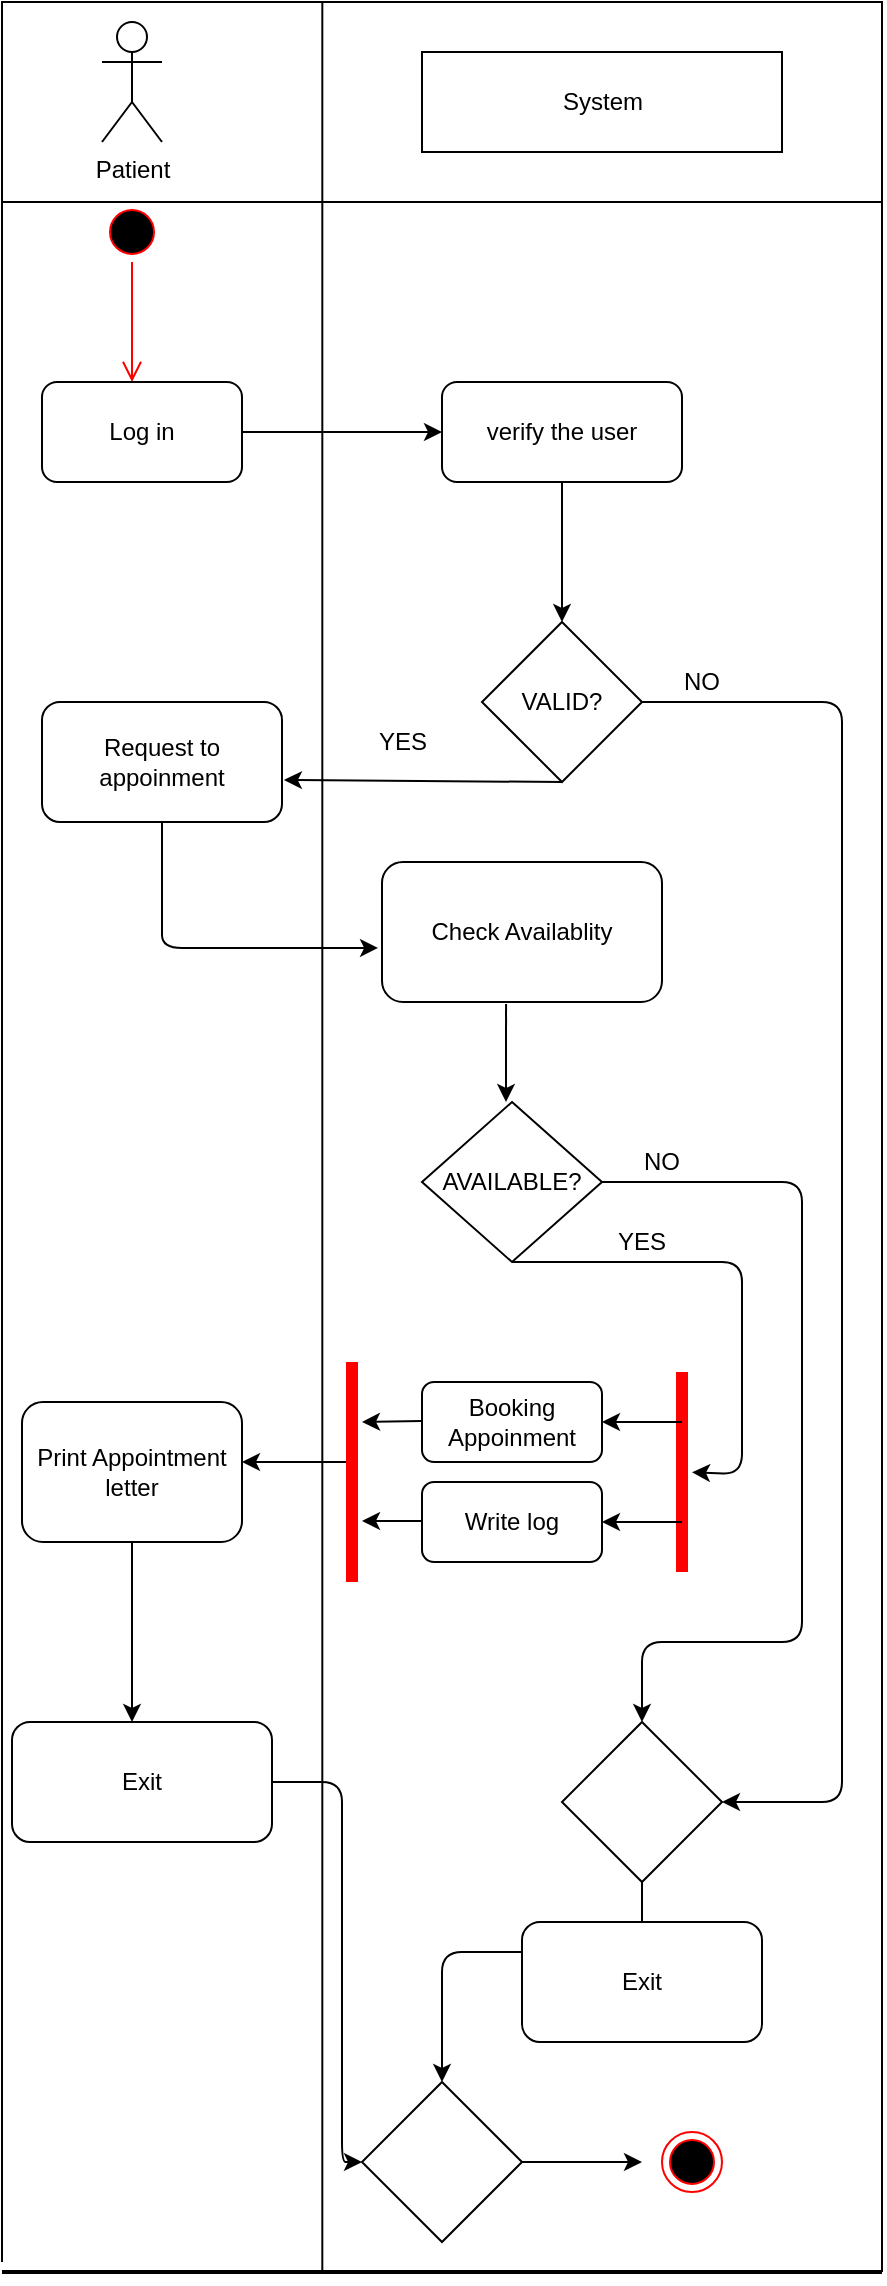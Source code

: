 <mxfile version="13.9.9" type="device"><diagram id="YHtEMxaH0obg-OAlYDt0" name="Page-1"><mxGraphModel dx="868" dy="510" grid="1" gridSize="10" guides="1" tooltips="1" connect="1" arrows="1" fold="1" page="1" pageScale="1" pageWidth="850" pageHeight="1100" math="0" shadow="0"><root><mxCell id="0"/><mxCell id="1" parent="0"/><mxCell id="5PjwPKYgz1GRgQlApczm-1" value="" style="rounded=0;whiteSpace=wrap;html=1;" vertex="1" parent="1"><mxGeometry x="40" y="20" width="440" height="100" as="geometry"/></mxCell><mxCell id="5PjwPKYgz1GRgQlApczm-2" value="" style="endArrow=none;html=1;entryX=0;entryY=0;entryDx=0;entryDy=0;" edge="1" parent="1" target="5PjwPKYgz1GRgQlApczm-1"><mxGeometry width="50" height="50" relative="1" as="geometry"><mxPoint x="40" y="1150" as="sourcePoint"/><mxPoint x="120" y="20" as="targetPoint"/></mxGeometry></mxCell><mxCell id="5PjwPKYgz1GRgQlApczm-4" value="" style="endArrow=none;html=1;exitX=0.364;exitY=0.6;exitDx=0;exitDy=0;exitPerimeter=0;entryX=0.364;entryY=0;entryDx=0;entryDy=0;entryPerimeter=0;" edge="1" parent="1" source="5PjwPKYgz1GRgQlApczm-68" target="5PjwPKYgz1GRgQlApczm-1"><mxGeometry width="50" height="50" relative="1" as="geometry"><mxPoint x="200" y="1160" as="sourcePoint"/><mxPoint x="200" y="-140" as="targetPoint"/></mxGeometry></mxCell><mxCell id="5PjwPKYgz1GRgQlApczm-6" value="Patient" style="shape=umlActor;verticalLabelPosition=bottom;verticalAlign=top;html=1;outlineConnect=0;" vertex="1" parent="1"><mxGeometry x="90" y="30" width="30" height="60" as="geometry"/></mxCell><mxCell id="5PjwPKYgz1GRgQlApczm-7" value="" style="ellipse;html=1;shape=startState;fillColor=#000000;strokeColor=#ff0000;" vertex="1" parent="1"><mxGeometry x="90" y="120" width="30" height="30" as="geometry"/></mxCell><mxCell id="5PjwPKYgz1GRgQlApczm-8" value="" style="edgeStyle=orthogonalEdgeStyle;html=1;verticalAlign=bottom;endArrow=open;endSize=8;strokeColor=#ff0000;" edge="1" source="5PjwPKYgz1GRgQlApczm-7" parent="1"><mxGeometry relative="1" as="geometry"><mxPoint x="105" y="210" as="targetPoint"/></mxGeometry></mxCell><mxCell id="5PjwPKYgz1GRgQlApczm-9" value="Log in" style="shape=rect;html=1;rounded=1;whiteSpace=wrap;align=center;" vertex="1" parent="1"><mxGeometry x="60" y="210" width="100" height="50" as="geometry"/></mxCell><mxCell id="5PjwPKYgz1GRgQlApczm-18" value="" style="endArrow=classic;html=1;exitX=1;exitY=0.5;exitDx=0;exitDy=0;rounded=1;" edge="1" parent="1" source="5PjwPKYgz1GRgQlApczm-9"><mxGeometry width="50" height="50" relative="1" as="geometry"><mxPoint x="210" y="300" as="sourcePoint"/><mxPoint x="260" y="235" as="targetPoint"/></mxGeometry></mxCell><mxCell id="5PjwPKYgz1GRgQlApczm-20" value="verify the user" style="shape=rect;html=1;rounded=1;whiteSpace=wrap;align=center;" vertex="1" parent="1"><mxGeometry x="260" y="210" width="120" height="50" as="geometry"/></mxCell><mxCell id="5PjwPKYgz1GRgQlApczm-21" value="" style="endArrow=none;html=1;strokeColor=#000000;exitX=1;exitY=0.5;exitDx=0;exitDy=0;exitPerimeter=0;entryX=1;entryY=0;entryDx=0;entryDy=0;" edge="1" parent="1" source="5PjwPKYgz1GRgQlApczm-68" target="5PjwPKYgz1GRgQlApczm-1"><mxGeometry width="50" height="50" relative="1" as="geometry"><mxPoint x="480" y="1160" as="sourcePoint"/><mxPoint x="480" y="-130" as="targetPoint"/></mxGeometry></mxCell><mxCell id="5PjwPKYgz1GRgQlApczm-22" value="System" style="html=1;dashed=0;whitespace=wrap;" vertex="1" parent="1"><mxGeometry x="250" y="45" width="180" height="50" as="geometry"/></mxCell><mxCell id="5PjwPKYgz1GRgQlApczm-25" value="" style="endArrow=classic;html=1;strokeColor=#000000;exitX=0.5;exitY=1;exitDx=0;exitDy=0;" edge="1" parent="1" source="5PjwPKYgz1GRgQlApczm-20" target="5PjwPKYgz1GRgQlApczm-26"><mxGeometry width="50" height="50" relative="1" as="geometry"><mxPoint x="470" y="320" as="sourcePoint"/><mxPoint x="495" y="340" as="targetPoint"/><Array as="points"><mxPoint x="320" y="320"/></Array></mxGeometry></mxCell><mxCell id="5PjwPKYgz1GRgQlApczm-26" value="VALID?" style="rhombus;whiteSpace=wrap;html=1;" vertex="1" parent="1"><mxGeometry x="280" y="330" width="80" height="80" as="geometry"/></mxCell><mxCell id="5PjwPKYgz1GRgQlApczm-28" value="" style="endArrow=classic;html=1;strokeColor=#000000;exitX=0.5;exitY=1;exitDx=0;exitDy=0;entryX=1.008;entryY=0.65;entryDx=0;entryDy=0;entryPerimeter=0;" edge="1" parent="1" source="5PjwPKYgz1GRgQlApczm-26" target="5PjwPKYgz1GRgQlApczm-29"><mxGeometry width="50" height="50" relative="1" as="geometry"><mxPoint x="470" y="510" as="sourcePoint"/><mxPoint x="200" y="440" as="targetPoint"/><Array as="points"/></mxGeometry></mxCell><mxCell id="5PjwPKYgz1GRgQlApczm-29" value="Request to appoinment" style="rounded=1;whiteSpace=wrap;html=1;" vertex="1" parent="1"><mxGeometry x="60" y="370" width="120" height="60" as="geometry"/></mxCell><mxCell id="5PjwPKYgz1GRgQlApczm-30" value="YES" style="text;html=1;align=center;verticalAlign=middle;resizable=0;points=[];autosize=1;" vertex="1" parent="1"><mxGeometry x="220" y="380" width="40" height="20" as="geometry"/></mxCell><mxCell id="5PjwPKYgz1GRgQlApczm-31" value="" style="endArrow=classic;html=1;strokeColor=#000000;exitX=0.5;exitY=1;exitDx=0;exitDy=0;entryX=-0.014;entryY=0.614;entryDx=0;entryDy=0;entryPerimeter=0;" edge="1" parent="1" source="5PjwPKYgz1GRgQlApczm-29" target="5PjwPKYgz1GRgQlApczm-32"><mxGeometry width="50" height="50" relative="1" as="geometry"><mxPoint x="280" y="500" as="sourcePoint"/><mxPoint x="420" y="480" as="targetPoint"/><Array as="points"><mxPoint x="120" y="470"/><mxPoint x="120" y="493"/></Array></mxGeometry></mxCell><mxCell id="5PjwPKYgz1GRgQlApczm-32" value="Check Availablity" style="shape=rect;html=1;rounded=1;whiteSpace=wrap;align=center;" vertex="1" parent="1"><mxGeometry x="230" y="450" width="140" height="70" as="geometry"/></mxCell><mxCell id="5PjwPKYgz1GRgQlApczm-33" value="" style="endArrow=classic;html=1;strokeColor=#000000;exitX=1;exitY=0.5;exitDx=0;exitDy=0;entryX=1;entryY=0.5;entryDx=0;entryDy=0;" edge="1" parent="1" source="5PjwPKYgz1GRgQlApczm-26" target="5PjwPKYgz1GRgQlApczm-55"><mxGeometry width="50" height="50" relative="1" as="geometry"><mxPoint x="360" y="400" as="sourcePoint"/><mxPoint x="460" y="920" as="targetPoint"/><Array as="points"><mxPoint x="390" y="370"/><mxPoint x="460" y="370"/><mxPoint x="460" y="920"/></Array></mxGeometry></mxCell><mxCell id="5PjwPKYgz1GRgQlApczm-34" value="" style="endArrow=classic;html=1;strokeColor=#000000;exitX=0.443;exitY=1.014;exitDx=0;exitDy=0;exitPerimeter=0;" edge="1" parent="1" source="5PjwPKYgz1GRgQlApczm-32"><mxGeometry width="50" height="50" relative="1" as="geometry"><mxPoint x="280" y="620" as="sourcePoint"/><mxPoint x="292" y="570" as="targetPoint"/></mxGeometry></mxCell><mxCell id="5PjwPKYgz1GRgQlApczm-36" value="AVAILABLE?" style="rhombus;whiteSpace=wrap;html=1;" vertex="1" parent="1"><mxGeometry x="250" y="570" width="90" height="80" as="geometry"/></mxCell><mxCell id="5PjwPKYgz1GRgQlApczm-37" value="" style="endArrow=classic;html=1;strokeColor=#000000;exitX=0.5;exitY=1;exitDx=0;exitDy=0;" edge="1" parent="1" source="5PjwPKYgz1GRgQlApczm-36" target="5PjwPKYgz1GRgQlApczm-40"><mxGeometry width="50" height="50" relative="1" as="geometry"><mxPoint x="260" y="730" as="sourcePoint"/><mxPoint x="410" y="770" as="targetPoint"/><Array as="points"><mxPoint x="360" y="650"/><mxPoint x="410" y="650"/><mxPoint x="410" y="756"/></Array></mxGeometry></mxCell><mxCell id="5PjwPKYgz1GRgQlApczm-40" value="" style="shape=line;html=1;strokeWidth=6;strokeColor=#ff0000;rotation=90;" vertex="1" parent="1"><mxGeometry x="330" y="750" width="100" height="10" as="geometry"/></mxCell><mxCell id="5PjwPKYgz1GRgQlApczm-42" value="Booking Appoinment" style="shape=rect;html=1;rounded=1;whiteSpace=wrap;align=center;" vertex="1" parent="1"><mxGeometry x="250" y="710" width="90" height="40" as="geometry"/></mxCell><mxCell id="5PjwPKYgz1GRgQlApczm-43" value="Write log" style="shape=rect;html=1;rounded=1;whiteSpace=wrap;align=center;" vertex="1" parent="1"><mxGeometry x="250" y="760" width="90" height="40" as="geometry"/></mxCell><mxCell id="5PjwPKYgz1GRgQlApczm-44" value="" style="endArrow=classic;html=1;strokeColor=#000000;entryX=1;entryY=0.5;entryDx=0;entryDy=0;exitX=0.25;exitY=0.5;exitDx=0;exitDy=0;exitPerimeter=0;" edge="1" parent="1" source="5PjwPKYgz1GRgQlApczm-40" target="5PjwPKYgz1GRgQlApczm-42"><mxGeometry width="50" height="50" relative="1" as="geometry"><mxPoint x="350" y="880" as="sourcePoint"/><mxPoint x="400" y="830" as="targetPoint"/></mxGeometry></mxCell><mxCell id="5PjwPKYgz1GRgQlApczm-45" value="" style="endArrow=classic;html=1;strokeColor=#000000;entryX=1;entryY=0.5;entryDx=0;entryDy=0;exitX=0.75;exitY=0.5;exitDx=0;exitDy=0;exitPerimeter=0;" edge="1" parent="1" source="5PjwPKYgz1GRgQlApczm-40" target="5PjwPKYgz1GRgQlApczm-43"><mxGeometry width="50" height="50" relative="1" as="geometry"><mxPoint x="320" y="910" as="sourcePoint"/><mxPoint x="370" y="860" as="targetPoint"/></mxGeometry></mxCell><mxCell id="5PjwPKYgz1GRgQlApczm-46" value="" style="endArrow=classic;html=1;strokeColor=#000000;" edge="1" parent="1"><mxGeometry width="50" height="50" relative="1" as="geometry"><mxPoint x="250" y="729.5" as="sourcePoint"/><mxPoint x="220" y="730" as="targetPoint"/></mxGeometry></mxCell><mxCell id="5PjwPKYgz1GRgQlApczm-47" value="" style="endArrow=classic;html=1;strokeColor=#000000;" edge="1" parent="1"><mxGeometry width="50" height="50" relative="1" as="geometry"><mxPoint x="250" y="779.5" as="sourcePoint"/><mxPoint x="220" y="779.5" as="targetPoint"/><Array as="points"><mxPoint x="230" y="779.5"/></Array></mxGeometry></mxCell><mxCell id="5PjwPKYgz1GRgQlApczm-48" value="" style="shape=line;html=1;strokeWidth=6;strokeColor=#ff0000;rotation=90;" vertex="1" parent="1"><mxGeometry x="160" y="750" width="110" height="10" as="geometry"/></mxCell><mxCell id="5PjwPKYgz1GRgQlApczm-50" value="" style="endArrow=classic;html=1;strokeColor=#000000;" edge="1" parent="1"><mxGeometry width="50" height="50" relative="1" as="geometry"><mxPoint x="212" y="750" as="sourcePoint"/><mxPoint x="160" y="750" as="targetPoint"/></mxGeometry></mxCell><mxCell id="5PjwPKYgz1GRgQlApczm-51" value="Print Appointment&lt;br&gt;letter" style="shape=rect;html=1;rounded=1;whiteSpace=wrap;align=center;" vertex="1" parent="1"><mxGeometry x="50" y="720" width="110" height="70" as="geometry"/></mxCell><mxCell id="5PjwPKYgz1GRgQlApczm-52" value="" style="endArrow=classic;html=1;strokeColor=#000000;exitX=0.5;exitY=1;exitDx=0;exitDy=0;" edge="1" parent="1" source="5PjwPKYgz1GRgQlApczm-51"><mxGeometry width="50" height="50" relative="1" as="geometry"><mxPoint x="130" y="900" as="sourcePoint"/><mxPoint x="105" y="880" as="targetPoint"/></mxGeometry></mxCell><mxCell id="5PjwPKYgz1GRgQlApczm-53" value="Exit" style="shape=rect;html=1;rounded=1;whiteSpace=wrap;align=center;" vertex="1" parent="1"><mxGeometry x="45" y="880" width="130" height="60" as="geometry"/></mxCell><mxCell id="5PjwPKYgz1GRgQlApczm-54" value="" style="endArrow=classic;html=1;strokeColor=#000000;exitX=1;exitY=0.5;exitDx=0;exitDy=0;entryX=0.5;entryY=0;entryDx=0;entryDy=0;" edge="1" parent="1" source="5PjwPKYgz1GRgQlApczm-36" target="5PjwPKYgz1GRgQlApczm-55"><mxGeometry width="50" height="50" relative="1" as="geometry"><mxPoint x="370" y="520" as="sourcePoint"/><mxPoint x="340" y="840" as="targetPoint"/><Array as="points"><mxPoint x="440" y="610"/><mxPoint x="440" y="840"/><mxPoint x="360" y="840"/></Array></mxGeometry></mxCell><mxCell id="5PjwPKYgz1GRgQlApczm-55" value="" style="rhombus;whiteSpace=wrap;html=1;" vertex="1" parent="1"><mxGeometry x="320" y="880" width="80" height="80" as="geometry"/></mxCell><mxCell id="5PjwPKYgz1GRgQlApczm-56" value="" style="endArrow=classic;html=1;strokeColor=#000000;exitX=0.5;exitY=1;exitDx=0;exitDy=0;" edge="1" parent="1" source="5PjwPKYgz1GRgQlApczm-55"><mxGeometry width="50" height="50" relative="1" as="geometry"><mxPoint x="320" y="1050" as="sourcePoint"/><mxPoint x="360" y="1010" as="targetPoint"/></mxGeometry></mxCell><mxCell id="5PjwPKYgz1GRgQlApczm-57" value="NO" style="text;html=1;strokeColor=none;fillColor=none;align=center;verticalAlign=middle;whiteSpace=wrap;rounded=0;" vertex="1" parent="1"><mxGeometry x="370" y="350" width="40" height="20" as="geometry"/></mxCell><mxCell id="5PjwPKYgz1GRgQlApczm-58" value="YES" style="text;html=1;strokeColor=none;fillColor=none;align=center;verticalAlign=middle;whiteSpace=wrap;rounded=0;" vertex="1" parent="1"><mxGeometry x="340" y="630" width="40" height="20" as="geometry"/></mxCell><mxCell id="5PjwPKYgz1GRgQlApczm-60" value="NO" style="text;html=1;strokeColor=none;fillColor=none;align=center;verticalAlign=middle;whiteSpace=wrap;rounded=0;" vertex="1" parent="1"><mxGeometry x="350" y="590" width="40" height="20" as="geometry"/></mxCell><mxCell id="5PjwPKYgz1GRgQlApczm-61" value="Exit" style="shape=rect;html=1;rounded=1;whiteSpace=wrap;align=center;" vertex="1" parent="1"><mxGeometry x="300" y="980" width="120" height="60" as="geometry"/></mxCell><mxCell id="5PjwPKYgz1GRgQlApczm-62" value="" style="rhombus;whiteSpace=wrap;html=1;" vertex="1" parent="1"><mxGeometry x="220" y="1060" width="80" height="80" as="geometry"/></mxCell><mxCell id="5PjwPKYgz1GRgQlApczm-63" value="" style="endArrow=classic;html=1;strokeColor=#000000;exitX=1;exitY=0.5;exitDx=0;exitDy=0;" edge="1" parent="1" source="5PjwPKYgz1GRgQlApczm-62"><mxGeometry width="50" height="50" relative="1" as="geometry"><mxPoint x="300" y="1120" as="sourcePoint"/><mxPoint x="360" y="1100" as="targetPoint"/></mxGeometry></mxCell><mxCell id="5PjwPKYgz1GRgQlApczm-64" value="" style="ellipse;html=1;shape=endState;fillColor=#000000;strokeColor=#ff0000;" vertex="1" parent="1"><mxGeometry x="370" y="1085" width="30" height="30" as="geometry"/></mxCell><mxCell id="5PjwPKYgz1GRgQlApczm-65" value="" style="endArrow=classic;html=1;strokeColor=#000000;entryX=0;entryY=0.5;entryDx=0;entryDy=0;" edge="1" parent="1" source="5PjwPKYgz1GRgQlApczm-53" target="5PjwPKYgz1GRgQlApczm-62"><mxGeometry width="50" height="50" relative="1" as="geometry"><mxPoint x="175" y="960" as="sourcePoint"/><mxPoint x="210" y="1100" as="targetPoint"/><Array as="points"><mxPoint x="210" y="910"/><mxPoint x="210" y="1100"/></Array></mxGeometry></mxCell><mxCell id="5PjwPKYgz1GRgQlApczm-66" value="" style="endArrow=classic;html=1;strokeColor=#000000;entryX=0.5;entryY=0;entryDx=0;entryDy=0;exitX=0;exitY=0.25;exitDx=0;exitDy=0;" edge="1" parent="1" source="5PjwPKYgz1GRgQlApczm-61" target="5PjwPKYgz1GRgQlApczm-62"><mxGeometry width="50" height="50" relative="1" as="geometry"><mxPoint x="250" y="960" as="sourcePoint"/><mxPoint x="300" y="990" as="targetPoint"/><Array as="points"><mxPoint x="260" y="995"/></Array></mxGeometry></mxCell><mxCell id="5PjwPKYgz1GRgQlApczm-68" value="" style="line;strokeWidth=2;html=1;" vertex="1" parent="1"><mxGeometry x="40" y="1150" width="440" height="10" as="geometry"/></mxCell></root></mxGraphModel></diagram></mxfile>